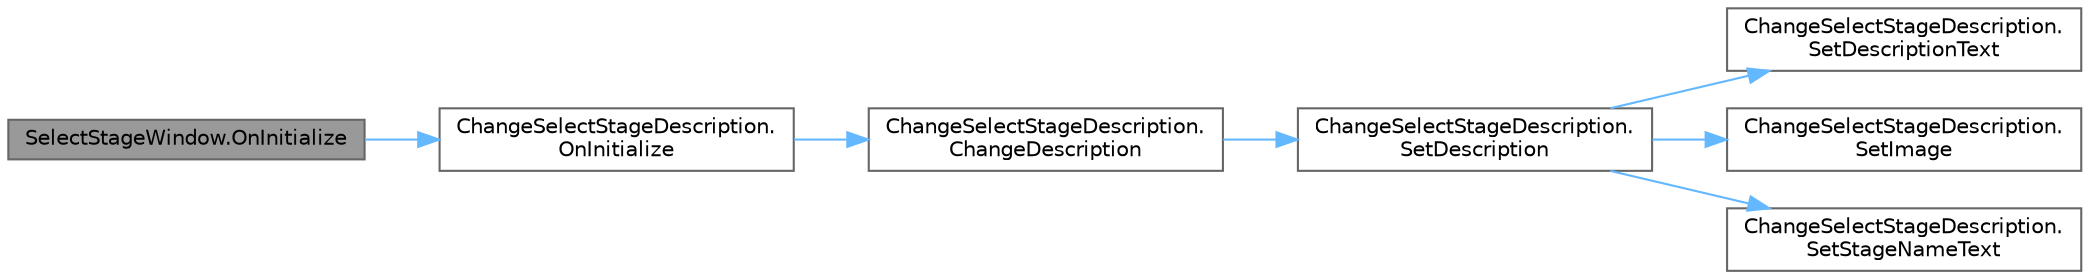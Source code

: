 digraph "SelectStageWindow.OnInitialize"
{
 // LATEX_PDF_SIZE
  bgcolor="transparent";
  edge [fontname=Helvetica,fontsize=10,labelfontname=Helvetica,labelfontsize=10];
  node [fontname=Helvetica,fontsize=10,shape=box,height=0.2,width=0.4];
  rankdir="LR";
  Node1 [id="Node000001",label="SelectStageWindow.OnInitialize",height=0.2,width=0.4,color="gray40", fillcolor="grey60", style="filled", fontcolor="black",tooltip=" "];
  Node1 -> Node2 [id="edge1_Node000001_Node000002",color="steelblue1",style="solid",tooltip=" "];
  Node2 [id="Node000002",label="ChangeSelectStageDescription.\lOnInitialize",height=0.2,width=0.4,color="grey40", fillcolor="white", style="filled",URL="$class_change_select_stage_description.html#ad7e16efa46d9e0ec3a8342e2b5ec0645",tooltip=" "];
  Node2 -> Node3 [id="edge2_Node000002_Node000003",color="steelblue1",style="solid",tooltip=" "];
  Node3 [id="Node000003",label="ChangeSelectStageDescription.\lChangeDescription",height=0.2,width=0.4,color="grey40", fillcolor="white", style="filled",URL="$class_change_select_stage_description.html#a8d84aa6fcd47cfedd32e59419221619f",tooltip=" "];
  Node3 -> Node4 [id="edge3_Node000003_Node000004",color="steelblue1",style="solid",tooltip=" "];
  Node4 [id="Node000004",label="ChangeSelectStageDescription.\lSetDescription",height=0.2,width=0.4,color="grey40", fillcolor="white", style="filled",URL="$class_change_select_stage_description.html#a3a6c65ff379fa2666fc708e222d1b706",tooltip=" "];
  Node4 -> Node5 [id="edge4_Node000004_Node000005",color="steelblue1",style="solid",tooltip=" "];
  Node5 [id="Node000005",label="ChangeSelectStageDescription.\lSetDescriptionText",height=0.2,width=0.4,color="grey40", fillcolor="white", style="filled",URL="$class_change_select_stage_description.html#a1b43e65fb75c410acd63e338b7282c77",tooltip=" "];
  Node4 -> Node6 [id="edge5_Node000004_Node000006",color="steelblue1",style="solid",tooltip=" "];
  Node6 [id="Node000006",label="ChangeSelectStageDescription.\lSetImage",height=0.2,width=0.4,color="grey40", fillcolor="white", style="filled",URL="$class_change_select_stage_description.html#a1a3de280c957524edfc5c351aa82b6c5",tooltip=" "];
  Node4 -> Node7 [id="edge6_Node000004_Node000007",color="steelblue1",style="solid",tooltip=" "];
  Node7 [id="Node000007",label="ChangeSelectStageDescription.\lSetStageNameText",height=0.2,width=0.4,color="grey40", fillcolor="white", style="filled",URL="$class_change_select_stage_description.html#acfcc886911fb5484bcd4e52ebf64f02c",tooltip=" "];
}
